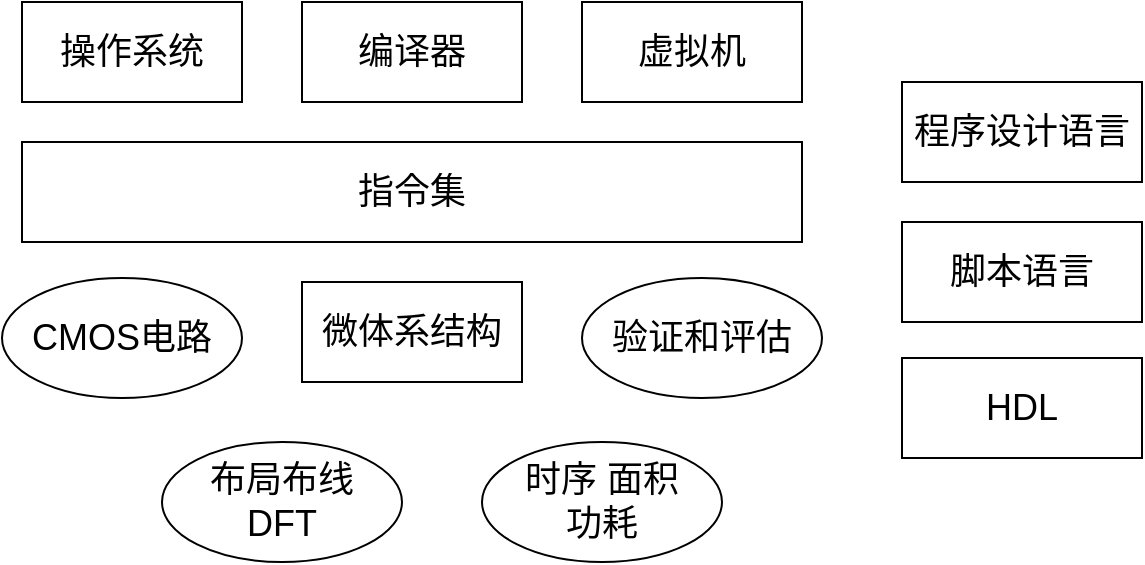 <mxfile>
    <diagram id="nOsf5xG4RENcP0i4-W__" name="第 1 页">
        <mxGraphModel dx="1073" dy="661" grid="1" gridSize="10" guides="1" tooltips="1" connect="1" arrows="1" fold="1" page="1" pageScale="1" pageWidth="827" pageHeight="1169" math="0" shadow="0">
            <root>
                <mxCell id="0"/>
                <mxCell id="1" parent="0"/>
                <mxCell id="2" value="&lt;font style=&quot;font-size: 18px&quot;&gt;操作系统&lt;/font&gt;" style="rounded=0;whiteSpace=wrap;html=1;" vertex="1" parent="1">
                    <mxGeometry x="190" y="120" width="110" height="50" as="geometry"/>
                </mxCell>
                <mxCell id="3" value="&lt;font style=&quot;font-size: 18px&quot;&gt;编译器&lt;/font&gt;" style="rounded=0;whiteSpace=wrap;html=1;" vertex="1" parent="1">
                    <mxGeometry x="330" y="120" width="110" height="50" as="geometry"/>
                </mxCell>
                <mxCell id="4" value="&lt;font style=&quot;font-size: 18px&quot;&gt;虚拟机&lt;/font&gt;" style="rounded=0;whiteSpace=wrap;html=1;" vertex="1" parent="1">
                    <mxGeometry x="470" y="120" width="110" height="50" as="geometry"/>
                </mxCell>
                <mxCell id="5" value="&lt;span style=&quot;font-size: 18px&quot;&gt;指令集&lt;/span&gt;" style="rounded=0;whiteSpace=wrap;html=1;" vertex="1" parent="1">
                    <mxGeometry x="190" y="190" width="390" height="50" as="geometry"/>
                </mxCell>
                <mxCell id="6" value="&lt;font style=&quot;font-size: 18px&quot;&gt;微体系结构&lt;/font&gt;" style="rounded=0;whiteSpace=wrap;html=1;" vertex="1" parent="1">
                    <mxGeometry x="330" y="260" width="110" height="50" as="geometry"/>
                </mxCell>
                <mxCell id="7" value="布局布线&lt;br&gt;DFT" style="ellipse;whiteSpace=wrap;html=1;fontSize=18;" vertex="1" parent="1">
                    <mxGeometry x="260" y="340" width="120" height="60" as="geometry"/>
                </mxCell>
                <mxCell id="8" value="时序 面积&lt;br&gt;功耗" style="ellipse;whiteSpace=wrap;html=1;fontSize=18;" vertex="1" parent="1">
                    <mxGeometry x="420" y="340" width="120" height="60" as="geometry"/>
                </mxCell>
                <mxCell id="9" value="验证和评估" style="ellipse;whiteSpace=wrap;html=1;fontSize=18;" vertex="1" parent="1">
                    <mxGeometry x="470" y="258" width="120" height="60" as="geometry"/>
                </mxCell>
                <mxCell id="10" value="CMOS电路" style="ellipse;whiteSpace=wrap;html=1;fontSize=18;" vertex="1" parent="1">
                    <mxGeometry x="180" y="258" width="120" height="60" as="geometry"/>
                </mxCell>
                <mxCell id="11" value="&lt;font style=&quot;font-size: 18px&quot;&gt;程序设计语言&lt;/font&gt;" style="rounded=0;whiteSpace=wrap;html=1;" vertex="1" parent="1">
                    <mxGeometry x="630" y="160" width="120" height="50" as="geometry"/>
                </mxCell>
                <mxCell id="12" value="&lt;font style=&quot;font-size: 18px&quot;&gt;脚本语言&lt;/font&gt;" style="rounded=0;whiteSpace=wrap;html=1;" vertex="1" parent="1">
                    <mxGeometry x="630" y="230" width="120" height="50" as="geometry"/>
                </mxCell>
                <mxCell id="13" value="&lt;font style=&quot;font-size: 18px&quot;&gt;HDL&lt;/font&gt;" style="rounded=0;whiteSpace=wrap;html=1;" vertex="1" parent="1">
                    <mxGeometry x="630" y="298" width="120" height="50" as="geometry"/>
                </mxCell>
            </root>
        </mxGraphModel>
    </diagram>
</mxfile>